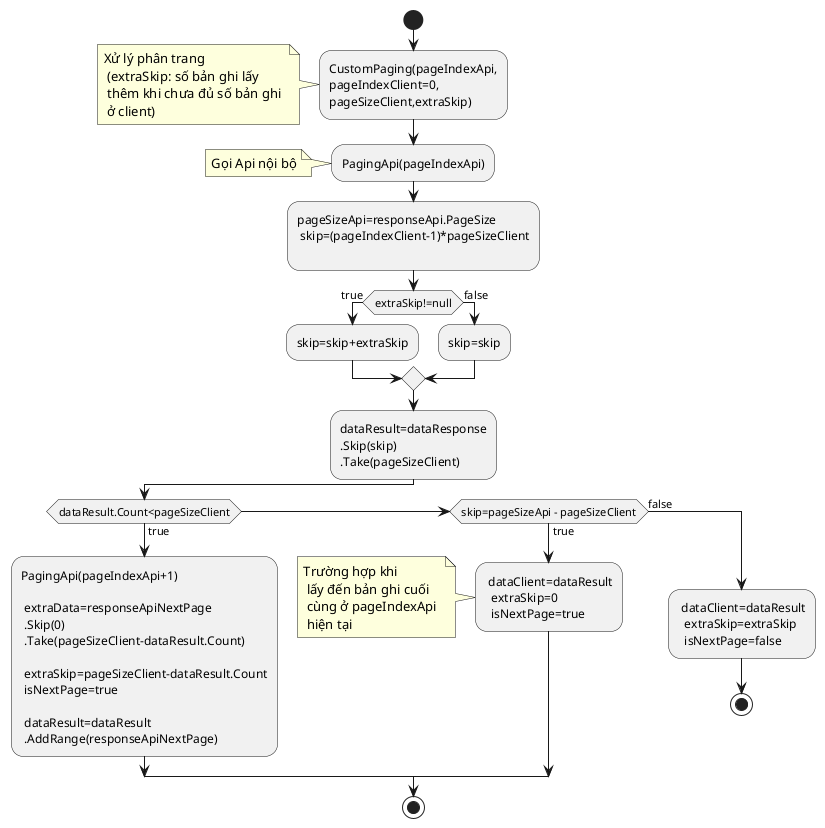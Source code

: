 @startuml
'https://plantuml.com/activity-diagram-beta
start 
:CustomPaging(pageIndexApi,
pageIndexClient=0,
pageSizeClient,extraSkip);
note: Xử lý phân trang \n (extraSkip: số bản ghi lấy \n thêm khi chưa đủ số bản ghi \n ở client)
:PagingApi(pageIndexApi);
note: Gọi Api nội bộ
:pageSizeApi=responseApi.PageSize
 skip=(pageIndexClient-1)*pageSizeClient
;
if(extraSkip!=null) then (true)
  :skip=skip+extraSkip;
else (false)
  :skip=skip;
endif
  :dataResult=dataResponse
  .Skip(skip)
  .Take(pageSizeClient);
if(dataResult.Count<pageSizeClient) then (true)
    note: Trường hợp chưa \n lấy đủ bản ghi \n trên 1 trang

    :PagingApi(pageIndexApi+1)
    
     extraData=responseApiNextPage
     .Skip(0)
     .Take(pageSizeClient-dataResult.Count)
     
     extraSkip=pageSizeClient-dataResult.Count
     isNextPage=true
     
     dataResult=dataResult
     .AddRange(responseApiNextPage);
else if(skip=pageSizeApi - pageSizeClient) then (true)
    : dataClient=dataResult
      extraSkip=0
      isNextPage=true;
    note: Trường hợp khi \n lấy đến bản ghi cuối \n cùng ở pageIndexApi \n hiện tại
else (false)
    : dataClient=dataResult
      extraSkip=extraSkip
      isNextPage=false;
    stop
endif
stop

@enduml
